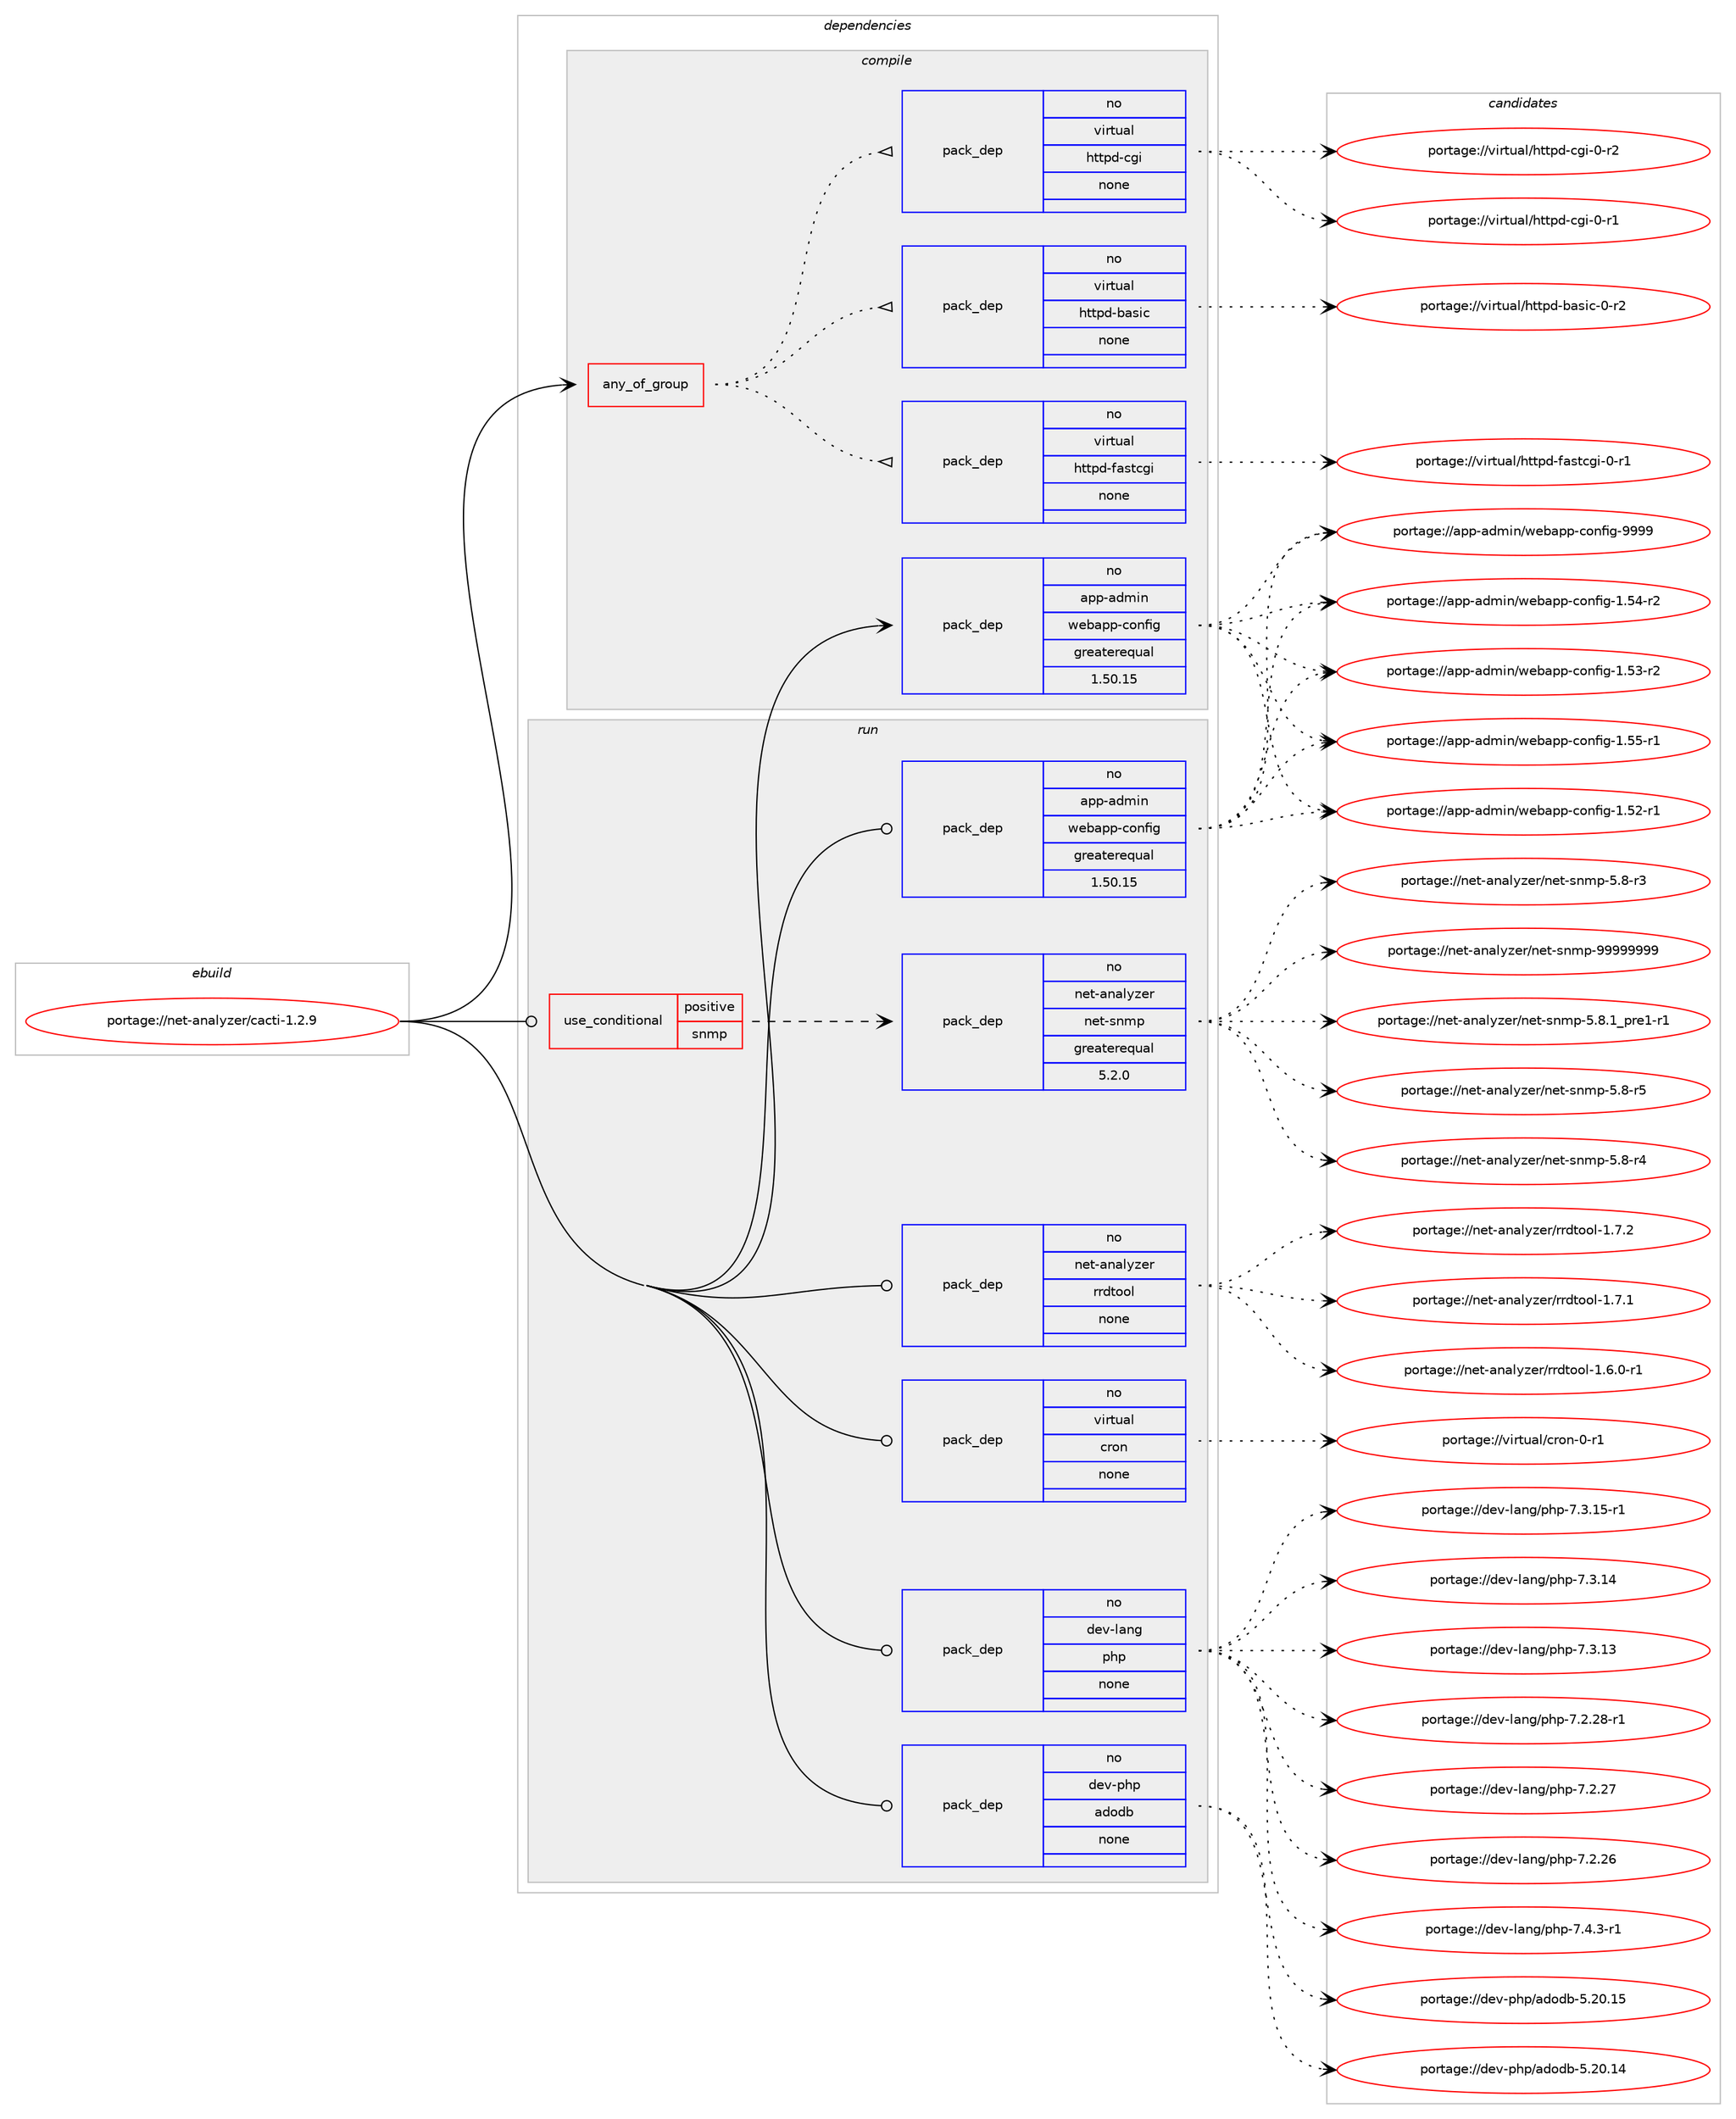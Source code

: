 digraph prolog {

# *************
# Graph options
# *************

newrank=true;
concentrate=true;
compound=true;
graph [rankdir=LR,fontname=Helvetica,fontsize=10,ranksep=1.5];#, ranksep=2.5, nodesep=0.2];
edge  [arrowhead=vee];
node  [fontname=Helvetica,fontsize=10];

# **********
# The ebuild
# **********

subgraph cluster_leftcol {
color=gray;
rank=same;
label=<<i>ebuild</i>>;
id [label="portage://net-analyzer/cacti-1.2.9", color=red, width=4, href="../net-analyzer/cacti-1.2.9.svg"];
}

# ****************
# The dependencies
# ****************

subgraph cluster_midcol {
color=gray;
label=<<i>dependencies</i>>;
subgraph cluster_compile {
fillcolor="#eeeeee";
style=filled;
label=<<i>compile</i>>;
subgraph any1345 {
dependency69610 [label=<<TABLE BORDER="0" CELLBORDER="1" CELLSPACING="0" CELLPADDING="4"><TR><TD CELLPADDING="10">any_of_group</TD></TR></TABLE>>, shape=none, color=red];subgraph pack53760 {
dependency69611 [label=<<TABLE BORDER="0" CELLBORDER="1" CELLSPACING="0" CELLPADDING="4" WIDTH="220"><TR><TD ROWSPAN="6" CELLPADDING="30">pack_dep</TD></TR><TR><TD WIDTH="110">no</TD></TR><TR><TD>virtual</TD></TR><TR><TD>httpd-basic</TD></TR><TR><TD>none</TD></TR><TR><TD></TD></TR></TABLE>>, shape=none, color=blue];
}
dependency69610:e -> dependency69611:w [weight=20,style="dotted",arrowhead="oinv"];
subgraph pack53761 {
dependency69612 [label=<<TABLE BORDER="0" CELLBORDER="1" CELLSPACING="0" CELLPADDING="4" WIDTH="220"><TR><TD ROWSPAN="6" CELLPADDING="30">pack_dep</TD></TR><TR><TD WIDTH="110">no</TD></TR><TR><TD>virtual</TD></TR><TR><TD>httpd-cgi</TD></TR><TR><TD>none</TD></TR><TR><TD></TD></TR></TABLE>>, shape=none, color=blue];
}
dependency69610:e -> dependency69612:w [weight=20,style="dotted",arrowhead="oinv"];
subgraph pack53762 {
dependency69613 [label=<<TABLE BORDER="0" CELLBORDER="1" CELLSPACING="0" CELLPADDING="4" WIDTH="220"><TR><TD ROWSPAN="6" CELLPADDING="30">pack_dep</TD></TR><TR><TD WIDTH="110">no</TD></TR><TR><TD>virtual</TD></TR><TR><TD>httpd-fastcgi</TD></TR><TR><TD>none</TD></TR><TR><TD></TD></TR></TABLE>>, shape=none, color=blue];
}
dependency69610:e -> dependency69613:w [weight=20,style="dotted",arrowhead="oinv"];
}
id:e -> dependency69610:w [weight=20,style="solid",arrowhead="vee"];
subgraph pack53763 {
dependency69614 [label=<<TABLE BORDER="0" CELLBORDER="1" CELLSPACING="0" CELLPADDING="4" WIDTH="220"><TR><TD ROWSPAN="6" CELLPADDING="30">pack_dep</TD></TR><TR><TD WIDTH="110">no</TD></TR><TR><TD>app-admin</TD></TR><TR><TD>webapp-config</TD></TR><TR><TD>greaterequal</TD></TR><TR><TD>1.50.15</TD></TR></TABLE>>, shape=none, color=blue];
}
id:e -> dependency69614:w [weight=20,style="solid",arrowhead="vee"];
}
subgraph cluster_compileandrun {
fillcolor="#eeeeee";
style=filled;
label=<<i>compile and run</i>>;
}
subgraph cluster_run {
fillcolor="#eeeeee";
style=filled;
label=<<i>run</i>>;
subgraph cond14484 {
dependency69615 [label=<<TABLE BORDER="0" CELLBORDER="1" CELLSPACING="0" CELLPADDING="4"><TR><TD ROWSPAN="3" CELLPADDING="10">use_conditional</TD></TR><TR><TD>positive</TD></TR><TR><TD>snmp</TD></TR></TABLE>>, shape=none, color=red];
subgraph pack53764 {
dependency69616 [label=<<TABLE BORDER="0" CELLBORDER="1" CELLSPACING="0" CELLPADDING="4" WIDTH="220"><TR><TD ROWSPAN="6" CELLPADDING="30">pack_dep</TD></TR><TR><TD WIDTH="110">no</TD></TR><TR><TD>net-analyzer</TD></TR><TR><TD>net-snmp</TD></TR><TR><TD>greaterequal</TD></TR><TR><TD>5.2.0</TD></TR></TABLE>>, shape=none, color=blue];
}
dependency69615:e -> dependency69616:w [weight=20,style="dashed",arrowhead="vee"];
}
id:e -> dependency69615:w [weight=20,style="solid",arrowhead="odot"];
subgraph pack53765 {
dependency69617 [label=<<TABLE BORDER="0" CELLBORDER="1" CELLSPACING="0" CELLPADDING="4" WIDTH="220"><TR><TD ROWSPAN="6" CELLPADDING="30">pack_dep</TD></TR><TR><TD WIDTH="110">no</TD></TR><TR><TD>app-admin</TD></TR><TR><TD>webapp-config</TD></TR><TR><TD>greaterequal</TD></TR><TR><TD>1.50.15</TD></TR></TABLE>>, shape=none, color=blue];
}
id:e -> dependency69617:w [weight=20,style="solid",arrowhead="odot"];
subgraph pack53766 {
dependency69618 [label=<<TABLE BORDER="0" CELLBORDER="1" CELLSPACING="0" CELLPADDING="4" WIDTH="220"><TR><TD ROWSPAN="6" CELLPADDING="30">pack_dep</TD></TR><TR><TD WIDTH="110">no</TD></TR><TR><TD>dev-lang</TD></TR><TR><TD>php</TD></TR><TR><TD>none</TD></TR><TR><TD></TD></TR></TABLE>>, shape=none, color=blue];
}
id:e -> dependency69618:w [weight=20,style="solid",arrowhead="odot"];
subgraph pack53767 {
dependency69619 [label=<<TABLE BORDER="0" CELLBORDER="1" CELLSPACING="0" CELLPADDING="4" WIDTH="220"><TR><TD ROWSPAN="6" CELLPADDING="30">pack_dep</TD></TR><TR><TD WIDTH="110">no</TD></TR><TR><TD>dev-php</TD></TR><TR><TD>adodb</TD></TR><TR><TD>none</TD></TR><TR><TD></TD></TR></TABLE>>, shape=none, color=blue];
}
id:e -> dependency69619:w [weight=20,style="solid",arrowhead="odot"];
subgraph pack53768 {
dependency69620 [label=<<TABLE BORDER="0" CELLBORDER="1" CELLSPACING="0" CELLPADDING="4" WIDTH="220"><TR><TD ROWSPAN="6" CELLPADDING="30">pack_dep</TD></TR><TR><TD WIDTH="110">no</TD></TR><TR><TD>net-analyzer</TD></TR><TR><TD>rrdtool</TD></TR><TR><TD>none</TD></TR><TR><TD></TD></TR></TABLE>>, shape=none, color=blue];
}
id:e -> dependency69620:w [weight=20,style="solid",arrowhead="odot"];
subgraph pack53769 {
dependency69621 [label=<<TABLE BORDER="0" CELLBORDER="1" CELLSPACING="0" CELLPADDING="4" WIDTH="220"><TR><TD ROWSPAN="6" CELLPADDING="30">pack_dep</TD></TR><TR><TD WIDTH="110">no</TD></TR><TR><TD>virtual</TD></TR><TR><TD>cron</TD></TR><TR><TD>none</TD></TR><TR><TD></TD></TR></TABLE>>, shape=none, color=blue];
}
id:e -> dependency69621:w [weight=20,style="solid",arrowhead="odot"];
}
}

# **************
# The candidates
# **************

subgraph cluster_choices {
rank=same;
color=gray;
label=<<i>candidates</i>>;

subgraph choice53760 {
color=black;
nodesep=1;
choice11810511411611797108471041161161121004598971151059945484511450 [label="portage://virtual/httpd-basic-0-r2", color=red, width=4,href="../virtual/httpd-basic-0-r2.svg"];
dependency69611:e -> choice11810511411611797108471041161161121004598971151059945484511450:w [style=dotted,weight="100"];
}
subgraph choice53761 {
color=black;
nodesep=1;
choice1181051141161179710847104116116112100459910310545484511450 [label="portage://virtual/httpd-cgi-0-r2", color=red, width=4,href="../virtual/httpd-cgi-0-r2.svg"];
choice1181051141161179710847104116116112100459910310545484511449 [label="portage://virtual/httpd-cgi-0-r1", color=red, width=4,href="../virtual/httpd-cgi-0-r1.svg"];
dependency69612:e -> choice1181051141161179710847104116116112100459910310545484511450:w [style=dotted,weight="100"];
dependency69612:e -> choice1181051141161179710847104116116112100459910310545484511449:w [style=dotted,weight="100"];
}
subgraph choice53762 {
color=black;
nodesep=1;
choice118105114116117971084710411611611210045102971151169910310545484511449 [label="portage://virtual/httpd-fastcgi-0-r1", color=red, width=4,href="../virtual/httpd-fastcgi-0-r1.svg"];
dependency69613:e -> choice118105114116117971084710411611611210045102971151169910310545484511449:w [style=dotted,weight="100"];
}
subgraph choice53763 {
color=black;
nodesep=1;
choice97112112459710010910511047119101989711211245991111101021051034557575757 [label="portage://app-admin/webapp-config-9999", color=red, width=4,href="../app-admin/webapp-config-9999.svg"];
choice971121124597100109105110471191019897112112459911111010210510345494653534511449 [label="portage://app-admin/webapp-config-1.55-r1", color=red, width=4,href="../app-admin/webapp-config-1.55-r1.svg"];
choice971121124597100109105110471191019897112112459911111010210510345494653524511450 [label="portage://app-admin/webapp-config-1.54-r2", color=red, width=4,href="../app-admin/webapp-config-1.54-r2.svg"];
choice971121124597100109105110471191019897112112459911111010210510345494653514511450 [label="portage://app-admin/webapp-config-1.53-r2", color=red, width=4,href="../app-admin/webapp-config-1.53-r2.svg"];
choice971121124597100109105110471191019897112112459911111010210510345494653504511449 [label="portage://app-admin/webapp-config-1.52-r1", color=red, width=4,href="../app-admin/webapp-config-1.52-r1.svg"];
dependency69614:e -> choice97112112459710010910511047119101989711211245991111101021051034557575757:w [style=dotted,weight="100"];
dependency69614:e -> choice971121124597100109105110471191019897112112459911111010210510345494653534511449:w [style=dotted,weight="100"];
dependency69614:e -> choice971121124597100109105110471191019897112112459911111010210510345494653524511450:w [style=dotted,weight="100"];
dependency69614:e -> choice971121124597100109105110471191019897112112459911111010210510345494653514511450:w [style=dotted,weight="100"];
dependency69614:e -> choice971121124597100109105110471191019897112112459911111010210510345494653504511449:w [style=dotted,weight="100"];
}
subgraph choice53764 {
color=black;
nodesep=1;
choice1101011164597110971081211221011144711010111645115110109112455757575757575757 [label="portage://net-analyzer/net-snmp-99999999", color=red, width=4,href="../net-analyzer/net-snmp-99999999.svg"];
choice110101116459711097108121122101114471101011164511511010911245534656464995112114101494511449 [label="portage://net-analyzer/net-snmp-5.8.1_pre1-r1", color=red, width=4,href="../net-analyzer/net-snmp-5.8.1_pre1-r1.svg"];
choice1101011164597110971081211221011144711010111645115110109112455346564511453 [label="portage://net-analyzer/net-snmp-5.8-r5", color=red, width=4,href="../net-analyzer/net-snmp-5.8-r5.svg"];
choice1101011164597110971081211221011144711010111645115110109112455346564511452 [label="portage://net-analyzer/net-snmp-5.8-r4", color=red, width=4,href="../net-analyzer/net-snmp-5.8-r4.svg"];
choice1101011164597110971081211221011144711010111645115110109112455346564511451 [label="portage://net-analyzer/net-snmp-5.8-r3", color=red, width=4,href="../net-analyzer/net-snmp-5.8-r3.svg"];
dependency69616:e -> choice1101011164597110971081211221011144711010111645115110109112455757575757575757:w [style=dotted,weight="100"];
dependency69616:e -> choice110101116459711097108121122101114471101011164511511010911245534656464995112114101494511449:w [style=dotted,weight="100"];
dependency69616:e -> choice1101011164597110971081211221011144711010111645115110109112455346564511453:w [style=dotted,weight="100"];
dependency69616:e -> choice1101011164597110971081211221011144711010111645115110109112455346564511452:w [style=dotted,weight="100"];
dependency69616:e -> choice1101011164597110971081211221011144711010111645115110109112455346564511451:w [style=dotted,weight="100"];
}
subgraph choice53765 {
color=black;
nodesep=1;
choice97112112459710010910511047119101989711211245991111101021051034557575757 [label="portage://app-admin/webapp-config-9999", color=red, width=4,href="../app-admin/webapp-config-9999.svg"];
choice971121124597100109105110471191019897112112459911111010210510345494653534511449 [label="portage://app-admin/webapp-config-1.55-r1", color=red, width=4,href="../app-admin/webapp-config-1.55-r1.svg"];
choice971121124597100109105110471191019897112112459911111010210510345494653524511450 [label="portage://app-admin/webapp-config-1.54-r2", color=red, width=4,href="../app-admin/webapp-config-1.54-r2.svg"];
choice971121124597100109105110471191019897112112459911111010210510345494653514511450 [label="portage://app-admin/webapp-config-1.53-r2", color=red, width=4,href="../app-admin/webapp-config-1.53-r2.svg"];
choice971121124597100109105110471191019897112112459911111010210510345494653504511449 [label="portage://app-admin/webapp-config-1.52-r1", color=red, width=4,href="../app-admin/webapp-config-1.52-r1.svg"];
dependency69617:e -> choice97112112459710010910511047119101989711211245991111101021051034557575757:w [style=dotted,weight="100"];
dependency69617:e -> choice971121124597100109105110471191019897112112459911111010210510345494653534511449:w [style=dotted,weight="100"];
dependency69617:e -> choice971121124597100109105110471191019897112112459911111010210510345494653524511450:w [style=dotted,weight="100"];
dependency69617:e -> choice971121124597100109105110471191019897112112459911111010210510345494653514511450:w [style=dotted,weight="100"];
dependency69617:e -> choice971121124597100109105110471191019897112112459911111010210510345494653504511449:w [style=dotted,weight="100"];
}
subgraph choice53766 {
color=black;
nodesep=1;
choice1001011184510897110103471121041124555465246514511449 [label="portage://dev-lang/php-7.4.3-r1", color=red, width=4,href="../dev-lang/php-7.4.3-r1.svg"];
choice100101118451089711010347112104112455546514649534511449 [label="portage://dev-lang/php-7.3.15-r1", color=red, width=4,href="../dev-lang/php-7.3.15-r1.svg"];
choice10010111845108971101034711210411245554651464952 [label="portage://dev-lang/php-7.3.14", color=red, width=4,href="../dev-lang/php-7.3.14.svg"];
choice10010111845108971101034711210411245554651464951 [label="portage://dev-lang/php-7.3.13", color=red, width=4,href="../dev-lang/php-7.3.13.svg"];
choice100101118451089711010347112104112455546504650564511449 [label="portage://dev-lang/php-7.2.28-r1", color=red, width=4,href="../dev-lang/php-7.2.28-r1.svg"];
choice10010111845108971101034711210411245554650465055 [label="portage://dev-lang/php-7.2.27", color=red, width=4,href="../dev-lang/php-7.2.27.svg"];
choice10010111845108971101034711210411245554650465054 [label="portage://dev-lang/php-7.2.26", color=red, width=4,href="../dev-lang/php-7.2.26.svg"];
dependency69618:e -> choice1001011184510897110103471121041124555465246514511449:w [style=dotted,weight="100"];
dependency69618:e -> choice100101118451089711010347112104112455546514649534511449:w [style=dotted,weight="100"];
dependency69618:e -> choice10010111845108971101034711210411245554651464952:w [style=dotted,weight="100"];
dependency69618:e -> choice10010111845108971101034711210411245554651464951:w [style=dotted,weight="100"];
dependency69618:e -> choice100101118451089711010347112104112455546504650564511449:w [style=dotted,weight="100"];
dependency69618:e -> choice10010111845108971101034711210411245554650465055:w [style=dotted,weight="100"];
dependency69618:e -> choice10010111845108971101034711210411245554650465054:w [style=dotted,weight="100"];
}
subgraph choice53767 {
color=black;
nodesep=1;
choice100101118451121041124797100111100984553465048464953 [label="portage://dev-php/adodb-5.20.15", color=red, width=4,href="../dev-php/adodb-5.20.15.svg"];
choice100101118451121041124797100111100984553465048464952 [label="portage://dev-php/adodb-5.20.14", color=red, width=4,href="../dev-php/adodb-5.20.14.svg"];
dependency69619:e -> choice100101118451121041124797100111100984553465048464953:w [style=dotted,weight="100"];
dependency69619:e -> choice100101118451121041124797100111100984553465048464952:w [style=dotted,weight="100"];
}
subgraph choice53768 {
color=black;
nodesep=1;
choice11010111645971109710812112210111447114114100116111111108454946554650 [label="portage://net-analyzer/rrdtool-1.7.2", color=red, width=4,href="../net-analyzer/rrdtool-1.7.2.svg"];
choice11010111645971109710812112210111447114114100116111111108454946554649 [label="portage://net-analyzer/rrdtool-1.7.1", color=red, width=4,href="../net-analyzer/rrdtool-1.7.1.svg"];
choice110101116459711097108121122101114471141141001161111111084549465446484511449 [label="portage://net-analyzer/rrdtool-1.6.0-r1", color=red, width=4,href="../net-analyzer/rrdtool-1.6.0-r1.svg"];
dependency69620:e -> choice11010111645971109710812112210111447114114100116111111108454946554650:w [style=dotted,weight="100"];
dependency69620:e -> choice11010111645971109710812112210111447114114100116111111108454946554649:w [style=dotted,weight="100"];
dependency69620:e -> choice110101116459711097108121122101114471141141001161111111084549465446484511449:w [style=dotted,weight="100"];
}
subgraph choice53769 {
color=black;
nodesep=1;
choice11810511411611797108479911411111045484511449 [label="portage://virtual/cron-0-r1", color=red, width=4,href="../virtual/cron-0-r1.svg"];
dependency69621:e -> choice11810511411611797108479911411111045484511449:w [style=dotted,weight="100"];
}
}

}
